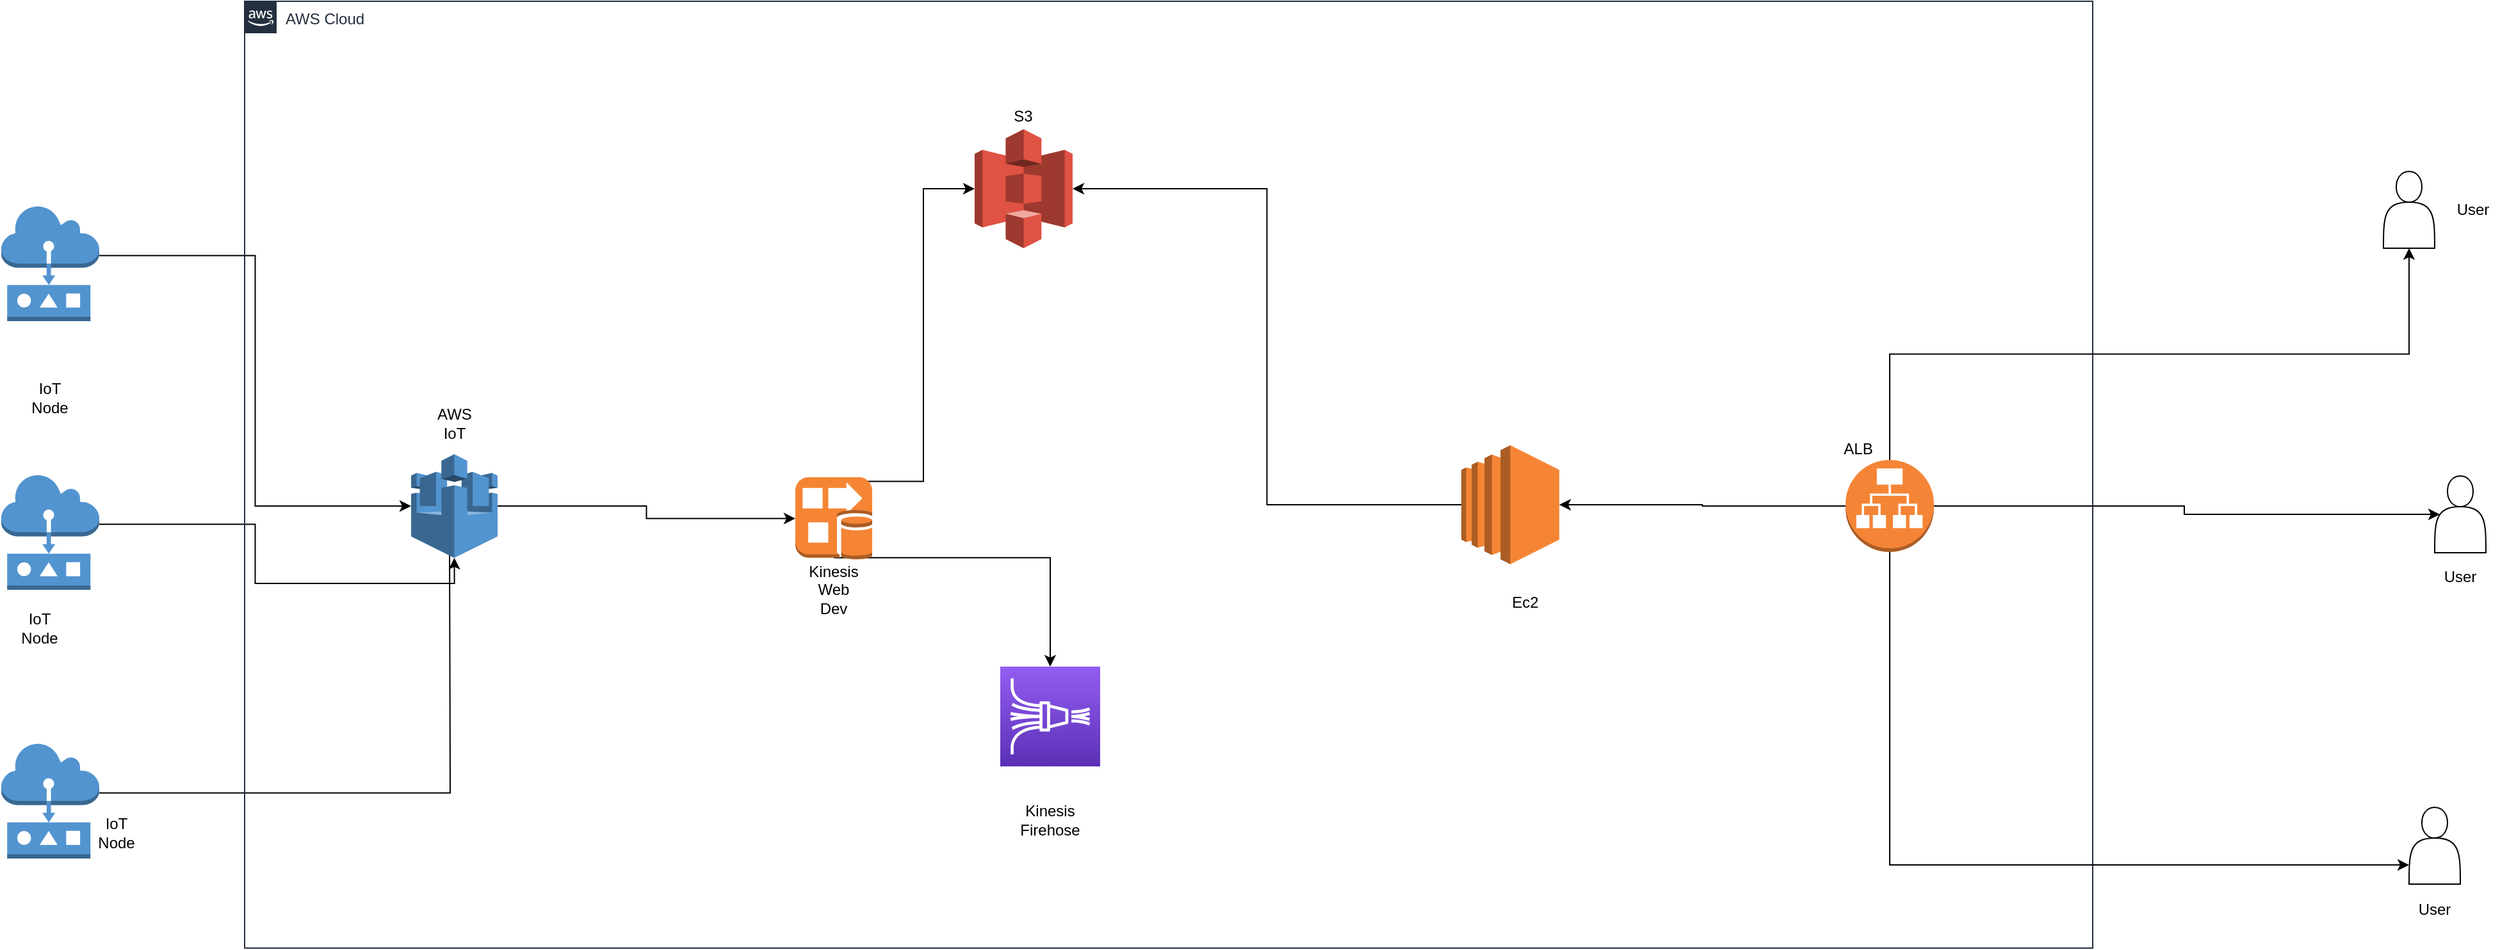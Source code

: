 <mxfile version="14.2.9" type="device"><diagram id="Ht1M8jgEwFfnCIfOTk4-" name="Page-1"><mxGraphModel dx="2595" dy="1368" grid="1" gridSize="10" guides="1" tooltips="1" connect="1" arrows="1" fold="1" page="1" pageScale="1" pageWidth="1169" pageHeight="827" math="0" shadow="0"><root><mxCell id="0"/><mxCell id="1" parent="0"/><mxCell id="R2Fzpt3hHutaQ-yDjWGY-11" style="edgeStyle=orthogonalEdgeStyle;rounded=0;orthogonalLoop=1;jettySize=auto;html=1;exitX=1;exitY=0.43;exitDx=0;exitDy=0;exitPerimeter=0;entryX=0;entryY=0.5;entryDx=0;entryDy=0;entryPerimeter=0;" edge="1" parent="1" source="R2Fzpt3hHutaQ-yDjWGY-6" target="R2Fzpt3hHutaQ-yDjWGY-10"><mxGeometry relative="1" as="geometry"/></mxCell><mxCell id="R2Fzpt3hHutaQ-yDjWGY-6" value="" style="outlineConnect=0;dashed=0;verticalLabelPosition=bottom;verticalAlign=top;align=center;html=1;shape=mxgraph.aws3.actuator;fillColor=#5294CF;gradientColor=none;" vertex="1" parent="1"><mxGeometry x="100" y="180" width="76.5" height="90" as="geometry"/></mxCell><mxCell id="R2Fzpt3hHutaQ-yDjWGY-12" style="edgeStyle=orthogonalEdgeStyle;rounded=0;orthogonalLoop=1;jettySize=auto;html=1;exitX=1;exitY=0.43;exitDx=0;exitDy=0;exitPerimeter=0;entryX=0.5;entryY=1;entryDx=0;entryDy=0;entryPerimeter=0;" edge="1" parent="1" source="R2Fzpt3hHutaQ-yDjWGY-7" target="R2Fzpt3hHutaQ-yDjWGY-10"><mxGeometry relative="1" as="geometry"/></mxCell><mxCell id="R2Fzpt3hHutaQ-yDjWGY-7" value="" style="outlineConnect=0;dashed=0;verticalLabelPosition=bottom;verticalAlign=top;align=center;html=1;shape=mxgraph.aws3.actuator;fillColor=#5294CF;gradientColor=none;" vertex="1" parent="1"><mxGeometry x="100" y="390" width="76.5" height="90" as="geometry"/></mxCell><mxCell id="R2Fzpt3hHutaQ-yDjWGY-13" style="edgeStyle=orthogonalEdgeStyle;rounded=0;orthogonalLoop=1;jettySize=auto;html=1;exitX=1;exitY=0.43;exitDx=0;exitDy=0;exitPerimeter=0;" edge="1" parent="1" source="R2Fzpt3hHutaQ-yDjWGY-8"><mxGeometry relative="1" as="geometry"><mxPoint x="450" y="440" as="targetPoint"/></mxGeometry></mxCell><mxCell id="R2Fzpt3hHutaQ-yDjWGY-8" value="" style="outlineConnect=0;dashed=0;verticalLabelPosition=bottom;verticalAlign=top;align=center;html=1;shape=mxgraph.aws3.actuator;fillColor=#5294CF;gradientColor=none;" vertex="1" parent="1"><mxGeometry x="100" y="600" width="76.5" height="90" as="geometry"/></mxCell><mxCell id="R2Fzpt3hHutaQ-yDjWGY-9" value="AWS Cloud" style="points=[[0,0],[0.25,0],[0.5,0],[0.75,0],[1,0],[1,0.25],[1,0.5],[1,0.75],[1,1],[0.75,1],[0.5,1],[0.25,1],[0,1],[0,0.75],[0,0.5],[0,0.25]];outlineConnect=0;gradientColor=none;html=1;whiteSpace=wrap;fontSize=12;fontStyle=0;shape=mxgraph.aws4.group;grIcon=mxgraph.aws4.group_aws_cloud_alt;strokeColor=#232F3E;fillColor=none;verticalAlign=top;align=left;spacingLeft=30;fontColor=#232F3E;dashed=0;" vertex="1" parent="1"><mxGeometry x="290" y="20" width="1443" height="740" as="geometry"/></mxCell><mxCell id="R2Fzpt3hHutaQ-yDjWGY-15" style="edgeStyle=orthogonalEdgeStyle;rounded=0;orthogonalLoop=1;jettySize=auto;html=1;exitX=1;exitY=0.5;exitDx=0;exitDy=0;exitPerimeter=0;entryX=0;entryY=0.5;entryDx=0;entryDy=0;entryPerimeter=0;" edge="1" parent="1" source="R2Fzpt3hHutaQ-yDjWGY-10" target="R2Fzpt3hHutaQ-yDjWGY-14"><mxGeometry relative="1" as="geometry"/></mxCell><mxCell id="R2Fzpt3hHutaQ-yDjWGY-10" value="" style="outlineConnect=0;dashed=0;verticalLabelPosition=bottom;verticalAlign=top;align=center;html=1;shape=mxgraph.aws3.aws_iot;fillColor=#5294CF;gradientColor=none;" vertex="1" parent="1"><mxGeometry x="420" y="374" width="67.5" height="81" as="geometry"/></mxCell><mxCell id="R2Fzpt3hHutaQ-yDjWGY-17" style="edgeStyle=orthogonalEdgeStyle;rounded=0;orthogonalLoop=1;jettySize=auto;html=1;exitX=0.5;exitY=0.975;exitDx=0;exitDy=0;exitPerimeter=0;" edge="1" parent="1" source="R2Fzpt3hHutaQ-yDjWGY-14" target="R2Fzpt3hHutaQ-yDjWGY-16"><mxGeometry relative="1" as="geometry"/></mxCell><mxCell id="R2Fzpt3hHutaQ-yDjWGY-19" style="edgeStyle=orthogonalEdgeStyle;rounded=0;orthogonalLoop=1;jettySize=auto;html=1;exitX=0.05;exitY=0.05;exitDx=0;exitDy=0;exitPerimeter=0;entryX=0;entryY=0.5;entryDx=0;entryDy=0;entryPerimeter=0;" edge="1" parent="1" source="R2Fzpt3hHutaQ-yDjWGY-14" target="R2Fzpt3hHutaQ-yDjWGY-18"><mxGeometry relative="1" as="geometry"/></mxCell><mxCell id="R2Fzpt3hHutaQ-yDjWGY-14" value="" style="outlineConnect=0;dashed=0;verticalLabelPosition=bottom;verticalAlign=top;align=center;html=1;shape=mxgraph.aws3.kinesis_firehose;fillColor=#F58534;gradientColor=none;" vertex="1" parent="1"><mxGeometry x="720" y="392" width="60" height="64.5" as="geometry"/></mxCell><mxCell id="R2Fzpt3hHutaQ-yDjWGY-16" value="" style="points=[[0,0,0],[0.25,0,0],[0.5,0,0],[0.75,0,0],[1,0,0],[0,1,0],[0.25,1,0],[0.5,1,0],[0.75,1,0],[1,1,0],[0,0.25,0],[0,0.5,0],[0,0.75,0],[1,0.25,0],[1,0.5,0],[1,0.75,0]];outlineConnect=0;fontColor=#232F3E;gradientColor=#945DF2;gradientDirection=north;fillColor=#5A30B5;strokeColor=#ffffff;dashed=0;verticalLabelPosition=bottom;verticalAlign=top;align=center;html=1;fontSize=12;fontStyle=0;aspect=fixed;shape=mxgraph.aws4.resourceIcon;resIcon=mxgraph.aws4.kinesis_data_firehose;" vertex="1" parent="1"><mxGeometry x="880" y="540" width="78" height="78" as="geometry"/></mxCell><mxCell id="R2Fzpt3hHutaQ-yDjWGY-18" value="" style="outlineConnect=0;dashed=0;verticalLabelPosition=bottom;verticalAlign=top;align=center;html=1;shape=mxgraph.aws3.s3;fillColor=#E05243;gradientColor=none;" vertex="1" parent="1"><mxGeometry x="860" y="120" width="76.5" height="93" as="geometry"/></mxCell><mxCell id="R2Fzpt3hHutaQ-yDjWGY-22" style="edgeStyle=orthogonalEdgeStyle;rounded=0;orthogonalLoop=1;jettySize=auto;html=1;exitX=0;exitY=0.5;exitDx=0;exitDy=0;exitPerimeter=0;entryX=1;entryY=0.5;entryDx=0;entryDy=0;entryPerimeter=0;" edge="1" parent="1" source="R2Fzpt3hHutaQ-yDjWGY-20" target="R2Fzpt3hHutaQ-yDjWGY-18"><mxGeometry relative="1" as="geometry"/></mxCell><mxCell id="R2Fzpt3hHutaQ-yDjWGY-20" value="" style="outlineConnect=0;dashed=0;verticalLabelPosition=bottom;verticalAlign=top;align=center;html=1;shape=mxgraph.aws3.ec2;fillColor=#F58534;gradientColor=none;" vertex="1" parent="1"><mxGeometry x="1240" y="367" width="76.5" height="93" as="geometry"/></mxCell><mxCell id="R2Fzpt3hHutaQ-yDjWGY-25" style="edgeStyle=orthogonalEdgeStyle;rounded=0;orthogonalLoop=1;jettySize=auto;html=1;exitX=0;exitY=0.5;exitDx=0;exitDy=0;exitPerimeter=0;entryX=1;entryY=0.5;entryDx=0;entryDy=0;entryPerimeter=0;" edge="1" parent="1" source="R2Fzpt3hHutaQ-yDjWGY-24" target="R2Fzpt3hHutaQ-yDjWGY-20"><mxGeometry relative="1" as="geometry"/></mxCell><mxCell id="R2Fzpt3hHutaQ-yDjWGY-29" style="edgeStyle=orthogonalEdgeStyle;rounded=0;orthogonalLoop=1;jettySize=auto;html=1;exitX=0.5;exitY=1;exitDx=0;exitDy=0;exitPerimeter=0;entryX=0;entryY=0.75;entryDx=0;entryDy=0;" edge="1" parent="1" source="R2Fzpt3hHutaQ-yDjWGY-24" target="R2Fzpt3hHutaQ-yDjWGY-28"><mxGeometry relative="1" as="geometry"/></mxCell><mxCell id="R2Fzpt3hHutaQ-yDjWGY-30" style="edgeStyle=orthogonalEdgeStyle;rounded=0;orthogonalLoop=1;jettySize=auto;html=1;exitX=1;exitY=0.5;exitDx=0;exitDy=0;exitPerimeter=0;entryX=0.1;entryY=0.5;entryDx=0;entryDy=0;entryPerimeter=0;" edge="1" parent="1" source="R2Fzpt3hHutaQ-yDjWGY-24" target="R2Fzpt3hHutaQ-yDjWGY-27"><mxGeometry relative="1" as="geometry"/></mxCell><mxCell id="R2Fzpt3hHutaQ-yDjWGY-31" style="edgeStyle=orthogonalEdgeStyle;rounded=0;orthogonalLoop=1;jettySize=auto;html=1;exitX=0.5;exitY=0;exitDx=0;exitDy=0;exitPerimeter=0;entryX=0.5;entryY=1;entryDx=0;entryDy=0;" edge="1" parent="1" source="R2Fzpt3hHutaQ-yDjWGY-24" target="R2Fzpt3hHutaQ-yDjWGY-26"><mxGeometry relative="1" as="geometry"/></mxCell><mxCell id="R2Fzpt3hHutaQ-yDjWGY-24" value="" style="outlineConnect=0;dashed=0;verticalLabelPosition=bottom;verticalAlign=top;align=center;html=1;shape=mxgraph.aws3.application_load_balancer;fillColor=#F58536;gradientColor=none;" vertex="1" parent="1"><mxGeometry x="1540" y="378.5" width="69" height="72" as="geometry"/></mxCell><mxCell id="R2Fzpt3hHutaQ-yDjWGY-26" value="" style="shape=actor;whiteSpace=wrap;html=1;" vertex="1" parent="1"><mxGeometry x="1960" y="153" width="40" height="60" as="geometry"/></mxCell><mxCell id="R2Fzpt3hHutaQ-yDjWGY-27" value="" style="shape=actor;whiteSpace=wrap;html=1;" vertex="1" parent="1"><mxGeometry x="2000" y="391" width="40" height="60" as="geometry"/></mxCell><mxCell id="R2Fzpt3hHutaQ-yDjWGY-28" value="" style="shape=actor;whiteSpace=wrap;html=1;" vertex="1" parent="1"><mxGeometry x="1980" y="650" width="40" height="60" as="geometry"/></mxCell><mxCell id="R2Fzpt3hHutaQ-yDjWGY-32" value="IoT Node" style="text;html=1;strokeColor=none;fillColor=none;align=center;verticalAlign=middle;whiteSpace=wrap;rounded=0;" vertex="1" parent="1"><mxGeometry x="118" y="320" width="40" height="20" as="geometry"/></mxCell><mxCell id="R2Fzpt3hHutaQ-yDjWGY-33" value="IoT Node" style="text;html=1;strokeColor=none;fillColor=none;align=center;verticalAlign=middle;whiteSpace=wrap;rounded=0;" vertex="1" parent="1"><mxGeometry x="110" y="500" width="40" height="20" as="geometry"/></mxCell><mxCell id="R2Fzpt3hHutaQ-yDjWGY-34" value="IoT Node" style="text;html=1;strokeColor=none;fillColor=none;align=center;verticalAlign=middle;whiteSpace=wrap;rounded=0;" vertex="1" parent="1"><mxGeometry x="170" y="660" width="40" height="20" as="geometry"/></mxCell><mxCell id="R2Fzpt3hHutaQ-yDjWGY-35" value="AWS IoT" style="text;html=1;strokeColor=none;fillColor=none;align=center;verticalAlign=middle;whiteSpace=wrap;rounded=0;" vertex="1" parent="1"><mxGeometry x="434" y="340" width="40" height="20" as="geometry"/></mxCell><mxCell id="R2Fzpt3hHutaQ-yDjWGY-36" value="Kinesis Web Dev" style="text;html=1;strokeColor=none;fillColor=none;align=center;verticalAlign=middle;whiteSpace=wrap;rounded=0;" vertex="1" parent="1"><mxGeometry x="730" y="470" width="40" height="20" as="geometry"/></mxCell><mxCell id="R2Fzpt3hHutaQ-yDjWGY-37" value="Kinesis Firehose" style="text;html=1;strokeColor=none;fillColor=none;align=center;verticalAlign=middle;whiteSpace=wrap;rounded=0;" vertex="1" parent="1"><mxGeometry x="899" y="650" width="40" height="20" as="geometry"/></mxCell><mxCell id="R2Fzpt3hHutaQ-yDjWGY-38" value="S3" style="text;html=1;strokeColor=none;fillColor=none;align=center;verticalAlign=middle;whiteSpace=wrap;rounded=0;" vertex="1" parent="1"><mxGeometry x="878.25" y="100" width="40" height="20" as="geometry"/></mxCell><mxCell id="R2Fzpt3hHutaQ-yDjWGY-41" value="Ec2" style="text;html=1;strokeColor=none;fillColor=none;align=center;verticalAlign=middle;whiteSpace=wrap;rounded=0;" vertex="1" parent="1"><mxGeometry x="1270" y="480" width="40" height="20" as="geometry"/></mxCell><mxCell id="R2Fzpt3hHutaQ-yDjWGY-42" value="ALB" style="text;html=1;strokeColor=none;fillColor=none;align=center;verticalAlign=middle;whiteSpace=wrap;rounded=0;" vertex="1" parent="1"><mxGeometry x="1530" y="360" width="40" height="20" as="geometry"/></mxCell><mxCell id="R2Fzpt3hHutaQ-yDjWGY-43" value="&lt;div&gt;User&lt;/div&gt;" style="text;html=1;strokeColor=none;fillColor=none;align=center;verticalAlign=middle;whiteSpace=wrap;rounded=0;" vertex="1" parent="1"><mxGeometry x="2010" y="173" width="40" height="20" as="geometry"/></mxCell><mxCell id="R2Fzpt3hHutaQ-yDjWGY-44" value="User" style="text;html=1;strokeColor=none;fillColor=none;align=center;verticalAlign=middle;whiteSpace=wrap;rounded=0;" vertex="1" parent="1"><mxGeometry x="2000" y="460" width="40" height="20" as="geometry"/></mxCell><mxCell id="R2Fzpt3hHutaQ-yDjWGY-45" value="User" style="text;html=1;strokeColor=none;fillColor=none;align=center;verticalAlign=middle;whiteSpace=wrap;rounded=0;" vertex="1" parent="1"><mxGeometry x="1980" y="720" width="40" height="20" as="geometry"/></mxCell></root></mxGraphModel></diagram></mxfile>